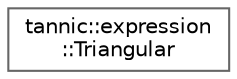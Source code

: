 digraph "Graphical Class Hierarchy"
{
 // LATEX_PDF_SIZE
  bgcolor="transparent";
  edge [fontname=Helvetica,fontsize=10,labelfontname=Helvetica,labelfontsize=10];
  node [fontname=Helvetica,fontsize=10,shape=box,height=0.2,width=0.4];
  rankdir="LR";
  Node0 [id="Node000000",label="tannic::expression\l::Triangular",height=0.2,width=0.4,color="grey40", fillcolor="white", style="filled",URL="$da/dc6/structtannic_1_1expression_1_1Triangular.html",tooltip=" "];
}
